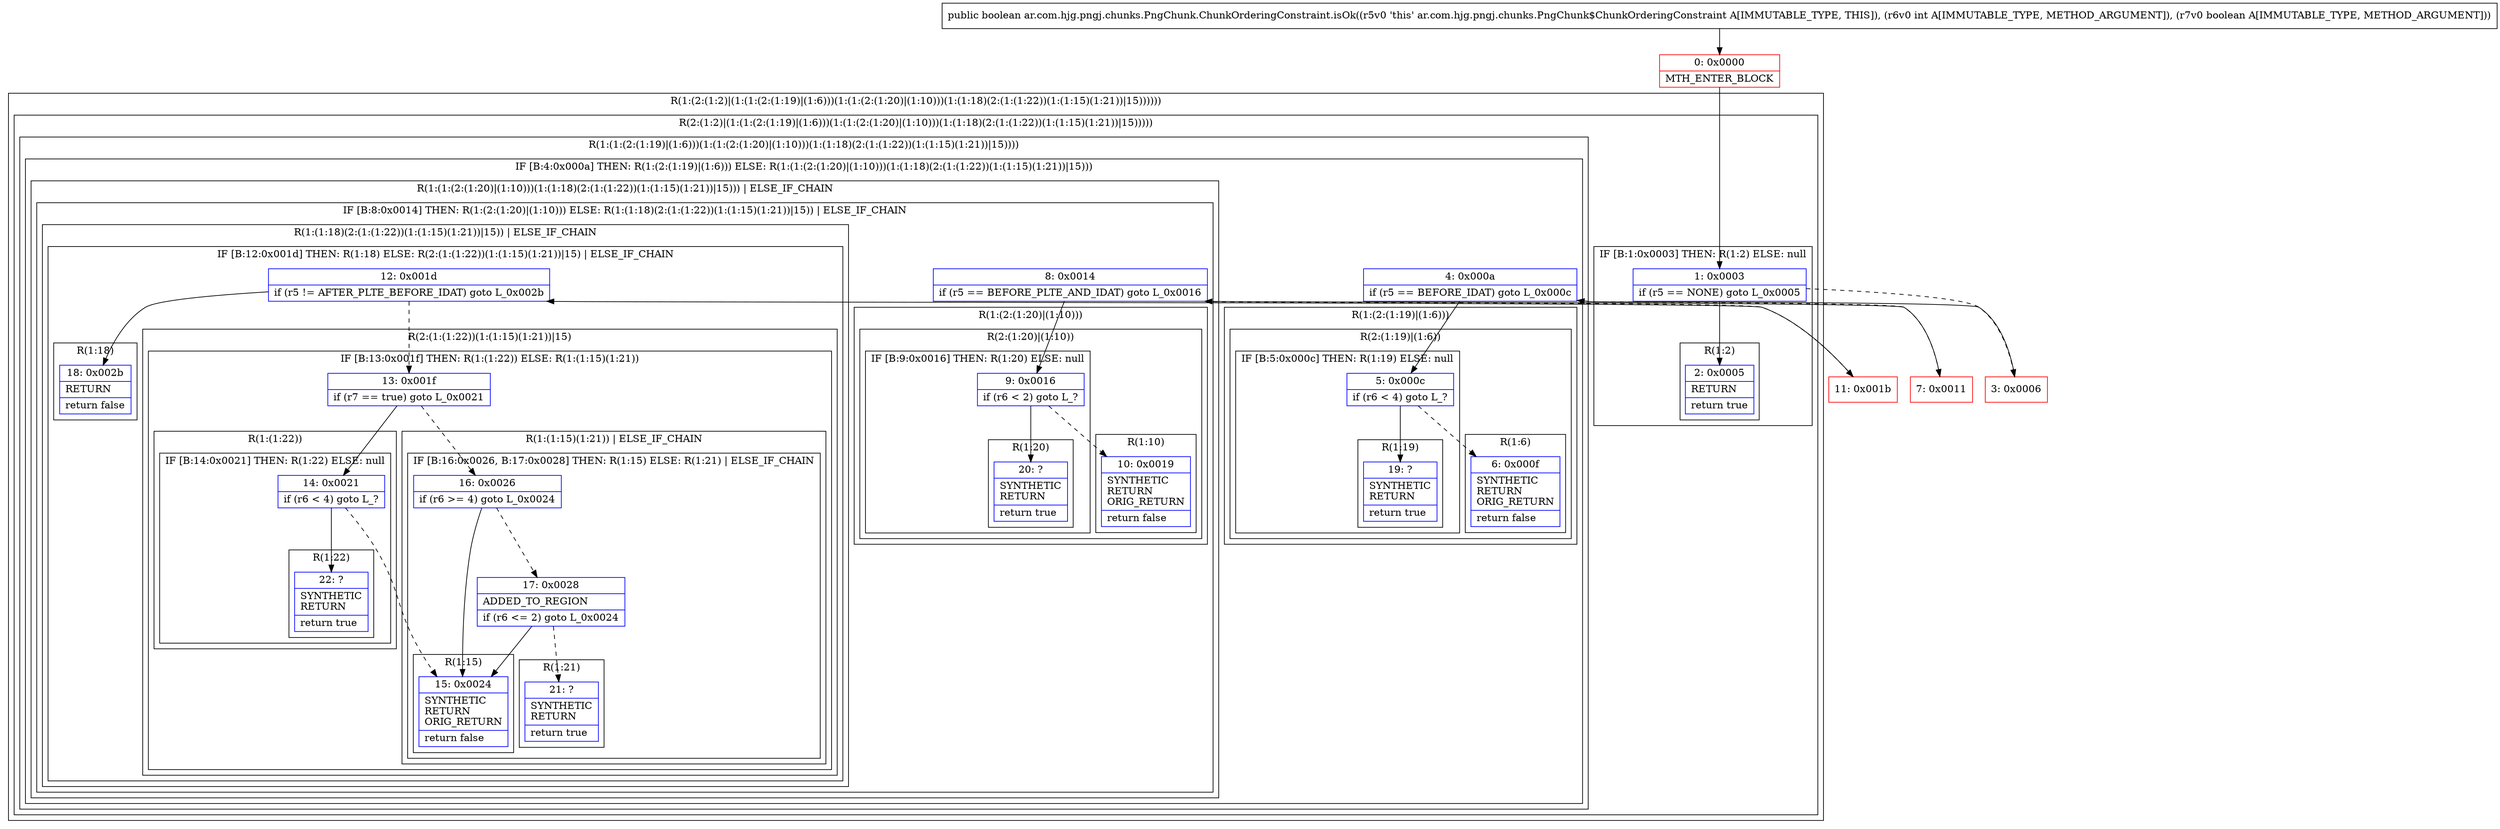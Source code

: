 digraph "CFG forar.com.hjg.pngj.chunks.PngChunk.ChunkOrderingConstraint.isOk(IZ)Z" {
subgraph cluster_Region_1801914212 {
label = "R(1:(2:(1:2)|(1:(1:(2:(1:19)|(1:6)))(1:(1:(2:(1:20)|(1:10)))(1:(1:18)(2:(1:(1:22))(1:(1:15)(1:21))|15))))))";
node [shape=record,color=blue];
subgraph cluster_Region_368055326 {
label = "R(2:(1:2)|(1:(1:(2:(1:19)|(1:6)))(1:(1:(2:(1:20)|(1:10)))(1:(1:18)(2:(1:(1:22))(1:(1:15)(1:21))|15)))))";
node [shape=record,color=blue];
subgraph cluster_IfRegion_531678894 {
label = "IF [B:1:0x0003] THEN: R(1:2) ELSE: null";
node [shape=record,color=blue];
Node_1 [shape=record,label="{1\:\ 0x0003|if (r5 == NONE) goto L_0x0005\l}"];
subgraph cluster_Region_1564023231 {
label = "R(1:2)";
node [shape=record,color=blue];
Node_2 [shape=record,label="{2\:\ 0x0005|RETURN\l|return true\l}"];
}
}
subgraph cluster_Region_246835547 {
label = "R(1:(1:(2:(1:19)|(1:6)))(1:(1:(2:(1:20)|(1:10)))(1:(1:18)(2:(1:(1:22))(1:(1:15)(1:21))|15))))";
node [shape=record,color=blue];
subgraph cluster_IfRegion_468962423 {
label = "IF [B:4:0x000a] THEN: R(1:(2:(1:19)|(1:6))) ELSE: R(1:(1:(2:(1:20)|(1:10)))(1:(1:18)(2:(1:(1:22))(1:(1:15)(1:21))|15)))";
node [shape=record,color=blue];
Node_4 [shape=record,label="{4\:\ 0x000a|if (r5 == BEFORE_IDAT) goto L_0x000c\l}"];
subgraph cluster_Region_40889361 {
label = "R(1:(2:(1:19)|(1:6)))";
node [shape=record,color=blue];
subgraph cluster_Region_386853122 {
label = "R(2:(1:19)|(1:6))";
node [shape=record,color=blue];
subgraph cluster_IfRegion_718251529 {
label = "IF [B:5:0x000c] THEN: R(1:19) ELSE: null";
node [shape=record,color=blue];
Node_5 [shape=record,label="{5\:\ 0x000c|if (r6 \< 4) goto L_?\l}"];
subgraph cluster_Region_794445651 {
label = "R(1:19)";
node [shape=record,color=blue];
Node_19 [shape=record,label="{19\:\ ?|SYNTHETIC\lRETURN\l|return true\l}"];
}
}
subgraph cluster_Region_1386752461 {
label = "R(1:6)";
node [shape=record,color=blue];
Node_6 [shape=record,label="{6\:\ 0x000f|SYNTHETIC\lRETURN\lORIG_RETURN\l|return false\l}"];
}
}
}
subgraph cluster_Region_848202851 {
label = "R(1:(1:(2:(1:20)|(1:10)))(1:(1:18)(2:(1:(1:22))(1:(1:15)(1:21))|15))) | ELSE_IF_CHAIN\l";
node [shape=record,color=blue];
subgraph cluster_IfRegion_1697024981 {
label = "IF [B:8:0x0014] THEN: R(1:(2:(1:20)|(1:10))) ELSE: R(1:(1:18)(2:(1:(1:22))(1:(1:15)(1:21))|15)) | ELSE_IF_CHAIN\l";
node [shape=record,color=blue];
Node_8 [shape=record,label="{8\:\ 0x0014|if (r5 == BEFORE_PLTE_AND_IDAT) goto L_0x0016\l}"];
subgraph cluster_Region_414918909 {
label = "R(1:(2:(1:20)|(1:10)))";
node [shape=record,color=blue];
subgraph cluster_Region_198085734 {
label = "R(2:(1:20)|(1:10))";
node [shape=record,color=blue];
subgraph cluster_IfRegion_1306911976 {
label = "IF [B:9:0x0016] THEN: R(1:20) ELSE: null";
node [shape=record,color=blue];
Node_9 [shape=record,label="{9\:\ 0x0016|if (r6 \< 2) goto L_?\l}"];
subgraph cluster_Region_474789538 {
label = "R(1:20)";
node [shape=record,color=blue];
Node_20 [shape=record,label="{20\:\ ?|SYNTHETIC\lRETURN\l|return true\l}"];
}
}
subgraph cluster_Region_1567725846 {
label = "R(1:10)";
node [shape=record,color=blue];
Node_10 [shape=record,label="{10\:\ 0x0019|SYNTHETIC\lRETURN\lORIG_RETURN\l|return false\l}"];
}
}
}
subgraph cluster_Region_572752738 {
label = "R(1:(1:18)(2:(1:(1:22))(1:(1:15)(1:21))|15)) | ELSE_IF_CHAIN\l";
node [shape=record,color=blue];
subgraph cluster_IfRegion_1082388842 {
label = "IF [B:12:0x001d] THEN: R(1:18) ELSE: R(2:(1:(1:22))(1:(1:15)(1:21))|15) | ELSE_IF_CHAIN\l";
node [shape=record,color=blue];
Node_12 [shape=record,label="{12\:\ 0x001d|if (r5 != AFTER_PLTE_BEFORE_IDAT) goto L_0x002b\l}"];
subgraph cluster_Region_964933246 {
label = "R(1:18)";
node [shape=record,color=blue];
Node_18 [shape=record,label="{18\:\ 0x002b|RETURN\l|return false\l}"];
}
subgraph cluster_Region_1760239985 {
label = "R(2:(1:(1:22))(1:(1:15)(1:21))|15)";
node [shape=record,color=blue];
subgraph cluster_IfRegion_1450022813 {
label = "IF [B:13:0x001f] THEN: R(1:(1:22)) ELSE: R(1:(1:15)(1:21))";
node [shape=record,color=blue];
Node_13 [shape=record,label="{13\:\ 0x001f|if (r7 == true) goto L_0x0021\l}"];
subgraph cluster_Region_163198107 {
label = "R(1:(1:22))";
node [shape=record,color=blue];
subgraph cluster_IfRegion_766399380 {
label = "IF [B:14:0x0021] THEN: R(1:22) ELSE: null";
node [shape=record,color=blue];
Node_14 [shape=record,label="{14\:\ 0x0021|if (r6 \< 4) goto L_?\l}"];
subgraph cluster_Region_486477817 {
label = "R(1:22)";
node [shape=record,color=blue];
Node_22 [shape=record,label="{22\:\ ?|SYNTHETIC\lRETURN\l|return true\l}"];
}
}
}
subgraph cluster_Region_638886532 {
label = "R(1:(1:15)(1:21)) | ELSE_IF_CHAIN\l";
node [shape=record,color=blue];
subgraph cluster_IfRegion_2119324721 {
label = "IF [B:16:0x0026, B:17:0x0028] THEN: R(1:15) ELSE: R(1:21) | ELSE_IF_CHAIN\l";
node [shape=record,color=blue];
Node_16 [shape=record,label="{16\:\ 0x0026|if (r6 \>= 4) goto L_0x0024\l}"];
Node_17 [shape=record,label="{17\:\ 0x0028|ADDED_TO_REGION\l|if (r6 \<= 2) goto L_0x0024\l}"];
subgraph cluster_Region_566205084 {
label = "R(1:15)";
node [shape=record,color=blue];
Node_15 [shape=record,label="{15\:\ 0x0024|SYNTHETIC\lRETURN\lORIG_RETURN\l|return false\l}"];
}
subgraph cluster_Region_1172031893 {
label = "R(1:21)";
node [shape=record,color=blue];
Node_21 [shape=record,label="{21\:\ ?|SYNTHETIC\lRETURN\l|return true\l}"];
}
}
}
}
Node_15 [shape=record,label="{15\:\ 0x0024|SYNTHETIC\lRETURN\lORIG_RETURN\l|return false\l}"];
}
}
}
}
}
}
}
}
}
Node_0 [shape=record,color=red,label="{0\:\ 0x0000|MTH_ENTER_BLOCK\l}"];
Node_3 [shape=record,color=red,label="{3\:\ 0x0006}"];
Node_7 [shape=record,color=red,label="{7\:\ 0x0011}"];
Node_11 [shape=record,color=red,label="{11\:\ 0x001b}"];
MethodNode[shape=record,label="{public boolean ar.com.hjg.pngj.chunks.PngChunk.ChunkOrderingConstraint.isOk((r5v0 'this' ar.com.hjg.pngj.chunks.PngChunk$ChunkOrderingConstraint A[IMMUTABLE_TYPE, THIS]), (r6v0 int A[IMMUTABLE_TYPE, METHOD_ARGUMENT]), (r7v0 boolean A[IMMUTABLE_TYPE, METHOD_ARGUMENT])) }"];
MethodNode -> Node_0;
Node_1 -> Node_2;
Node_1 -> Node_3[style=dashed];
Node_4 -> Node_5;
Node_4 -> Node_7[style=dashed];
Node_5 -> Node_6[style=dashed];
Node_5 -> Node_19;
Node_8 -> Node_9;
Node_8 -> Node_11[style=dashed];
Node_9 -> Node_10[style=dashed];
Node_9 -> Node_20;
Node_12 -> Node_13[style=dashed];
Node_12 -> Node_18;
Node_13 -> Node_14;
Node_13 -> Node_16[style=dashed];
Node_14 -> Node_15[style=dashed];
Node_14 -> Node_22;
Node_16 -> Node_15;
Node_16 -> Node_17[style=dashed];
Node_17 -> Node_15;
Node_17 -> Node_21[style=dashed];
Node_0 -> Node_1;
Node_3 -> Node_4;
Node_7 -> Node_8;
Node_11 -> Node_12;
}

